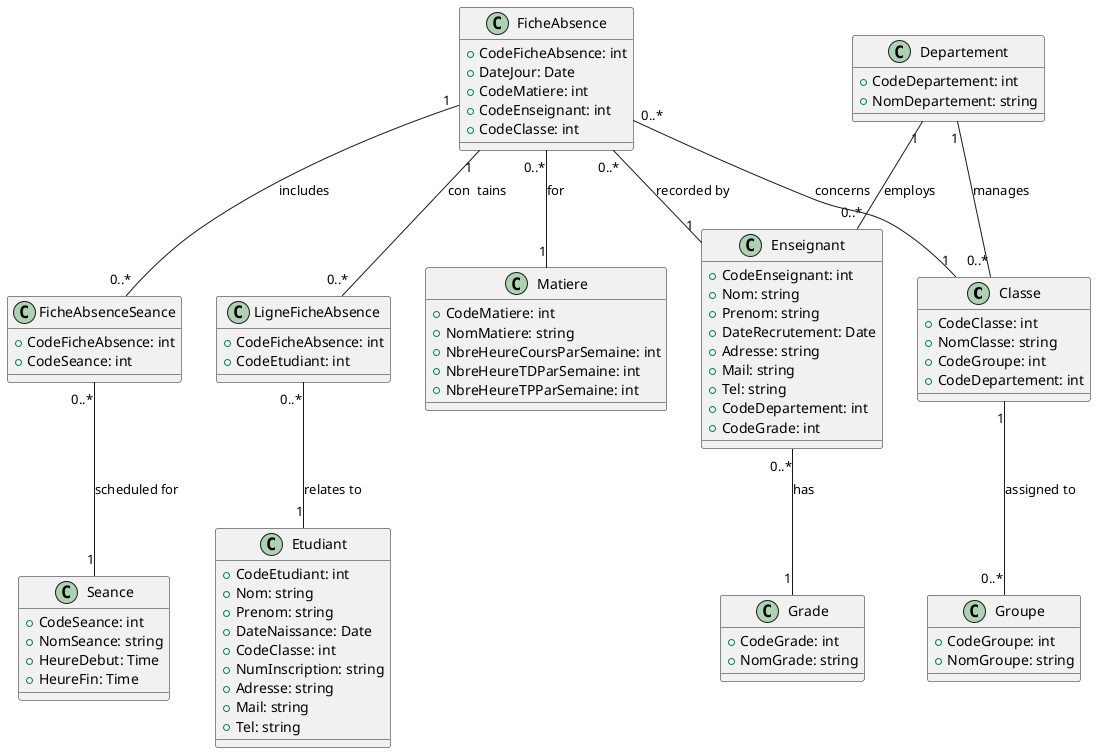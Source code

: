 @startuml

class Classe {
  + CodeClasse: int
  + NomClasse: string
  + CodeGroupe: int
  + CodeDepartement: int
}

class Matiere {
  + CodeMatiere: int
  + NomMatiere: string
  + NbreHeureCoursParSemaine: int
  + NbreHeureTDParSemaine: int
  + NbreHeureTPParSemaine: int
}

class Seance {
  + CodeSeance: int
  + NomSeance: string
  + HeureDebut: Time
  + HeureFin: Time
}

class Groupe {
  + CodeGroupe: int
  + NomGroupe: string
}

class FicheAbsence {
  + CodeFicheAbsence: int
  + DateJour: Date
  + CodeMatiere: int
  + CodeEnseignant: int
  + CodeClasse: int
}

class FicheAbsenceSeance {
  + CodeFicheAbsence: int
  + CodeSeance: int
}

class LigneFicheAbsence {
  + CodeFicheAbsence: int
  + CodeEtudiant: int
}

class Departement {
  + CodeDepartement: int
  + NomDepartement: string
}

class Grade {
  + CodeGrade: int
  + NomGrade: string
}

class Enseignant {
  + CodeEnseignant: int
  + Nom: string
  + Prenom: string
  + DateRecrutement: Date
  + Adresse: string
  + Mail: string
  + Tel: string
  + CodeDepartement: int
  + CodeGrade: int
}

class Etudiant {
  + CodeEtudiant: int
  + Nom: string
  + Prenom: string
  + DateNaissance: Date
  + CodeClasse: int
  + NumInscription: string
  + Adresse: string
  + Mail: string
  + Tel: string
}

Departement "1" -- "0..*" Classe : manages
Departement "1" -- "0..*" Enseignant : employs
Classe "1" -- "0..*" Groupe : assigned to
FicheAbsence "1" -- "0..*" FicheAbsenceSeance : includes
FicheAbsence "1" -- "0..*" LigneFicheAbsence : con  tains
FicheAbsence "0..*" -- "1" Classe : concerns
FicheAbsence "0..*" -- "1" Matiere : for
FicheAbsence "0..*" -- "1" Enseignant : recorded by
FicheAbsenceSeance "0..*" -- "1" Seance : scheduled for
LigneFicheAbsence "0..*" -- "1" Etudiant : relates to
Enseignant "0..*" -- "1" Grade : has

@enduml
